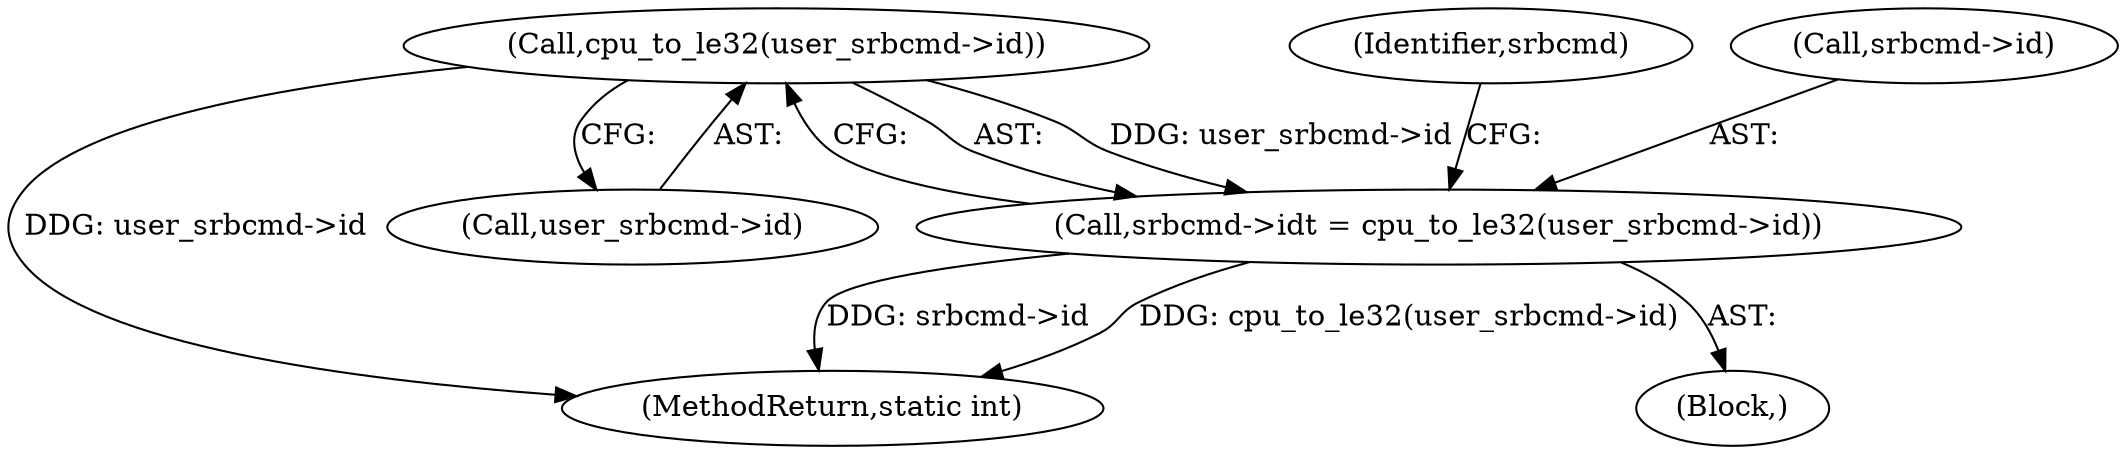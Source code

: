 digraph "0_linux_b4789b8e6be3151a955ade74872822f30e8cd914@pointer" {
"1000305" [label="(Call,cpu_to_le32(user_srbcmd->id))"];
"1000301" [label="(Call,srbcmd->id\t = cpu_to_le32(user_srbcmd->id))"];
"1001485" [label="(MethodReturn,static int)"];
"1000301" [label="(Call,srbcmd->id\t = cpu_to_le32(user_srbcmd->id))"];
"1000311" [label="(Identifier,srbcmd)"];
"1000302" [label="(Call,srbcmd->id)"];
"1000305" [label="(Call,cpu_to_le32(user_srbcmd->id))"];
"1000118" [label="(Block,)"];
"1000306" [label="(Call,user_srbcmd->id)"];
"1000305" -> "1000301"  [label="AST: "];
"1000305" -> "1000306"  [label="CFG: "];
"1000306" -> "1000305"  [label="AST: "];
"1000301" -> "1000305"  [label="CFG: "];
"1000305" -> "1001485"  [label="DDG: user_srbcmd->id"];
"1000305" -> "1000301"  [label="DDG: user_srbcmd->id"];
"1000301" -> "1000118"  [label="AST: "];
"1000302" -> "1000301"  [label="AST: "];
"1000311" -> "1000301"  [label="CFG: "];
"1000301" -> "1001485"  [label="DDG: cpu_to_le32(user_srbcmd->id)"];
"1000301" -> "1001485"  [label="DDG: srbcmd->id"];
}
